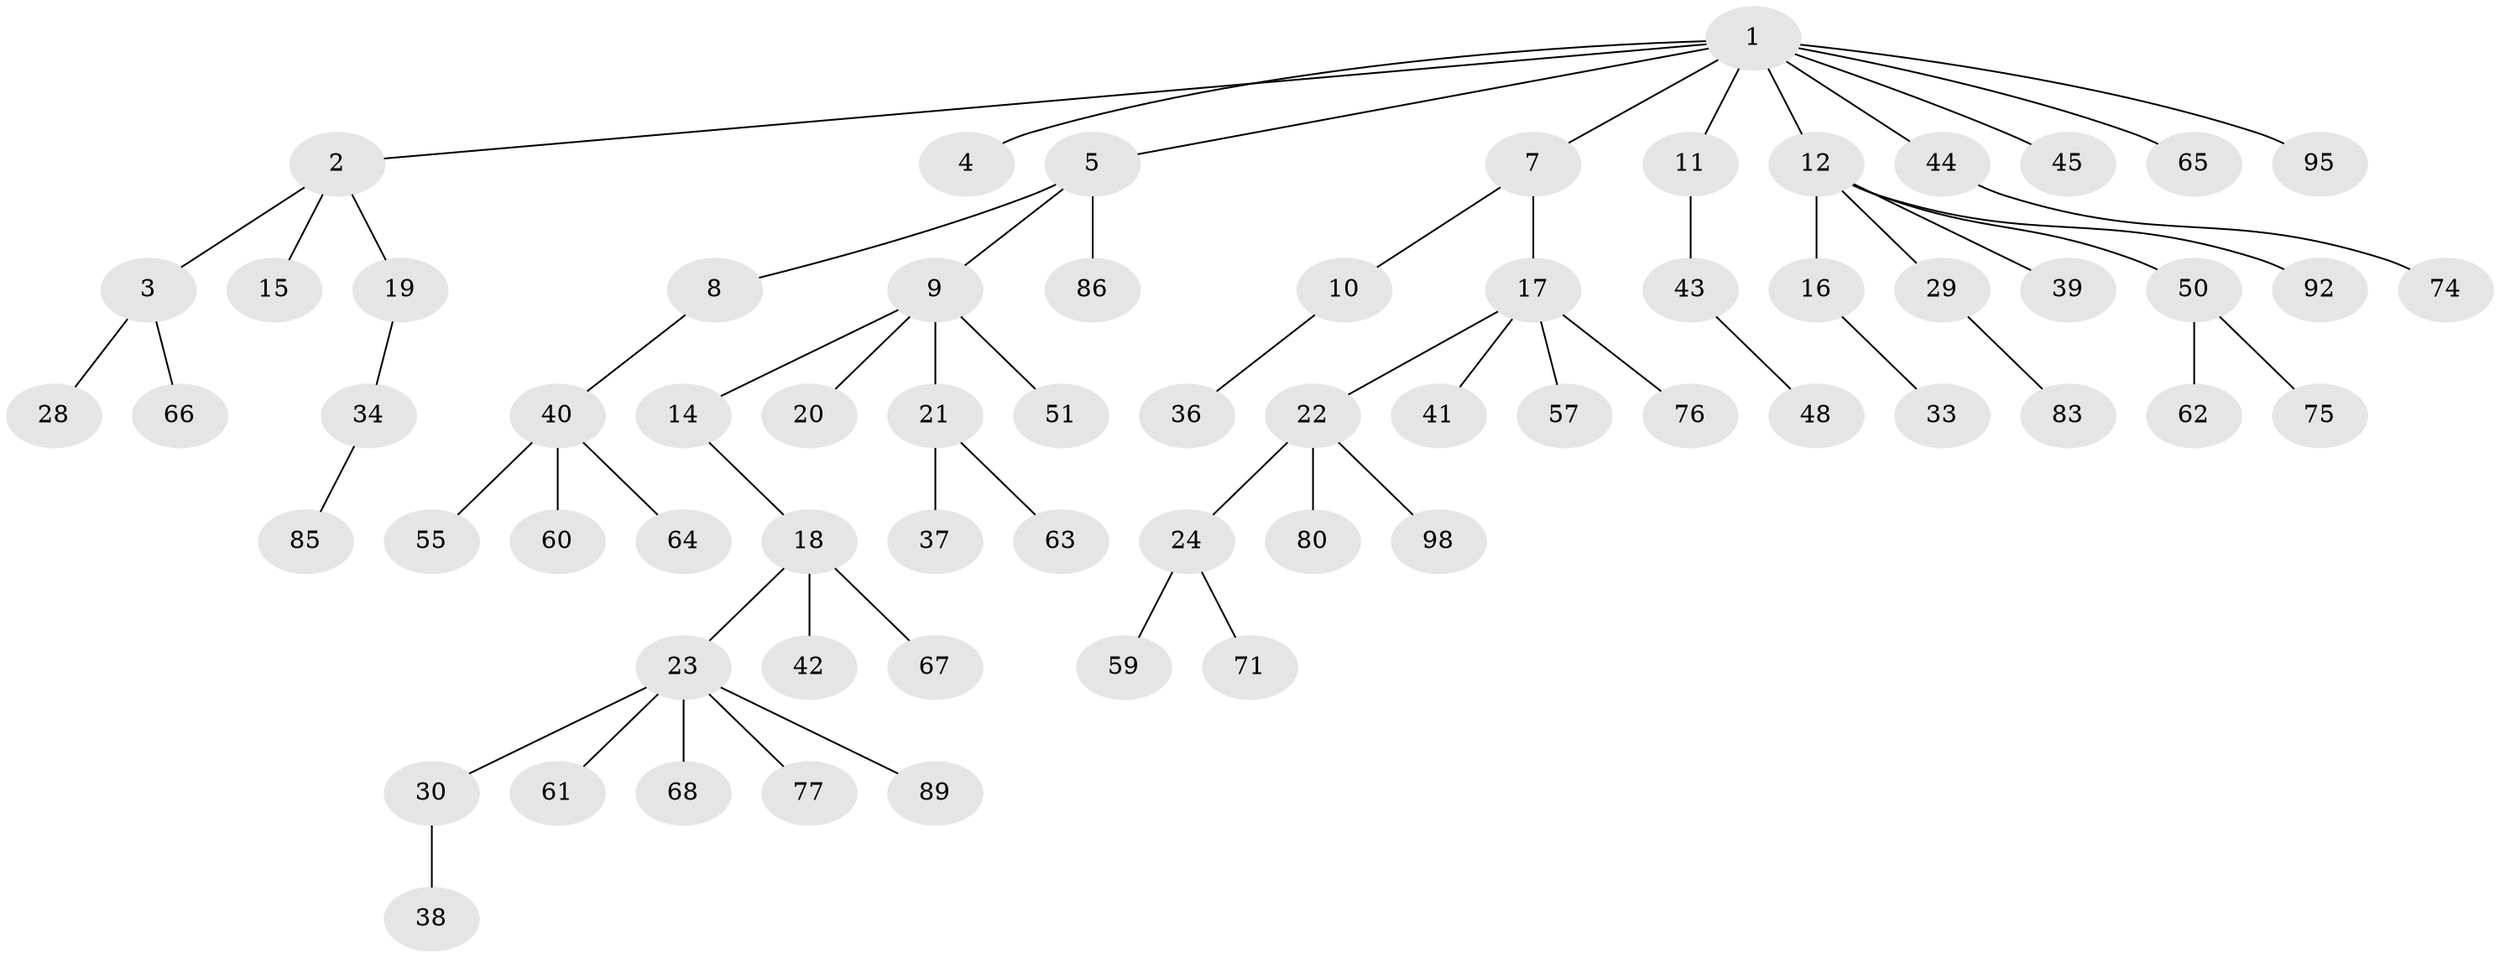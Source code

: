 // original degree distribution, {6: 0.02, 5: 0.04, 4: 0.06, 2: 0.3, 3: 0.09, 7: 0.01, 1: 0.48}
// Generated by graph-tools (version 1.1) at 2025/38/02/21/25 10:38:55]
// undirected, 65 vertices, 64 edges
graph export_dot {
graph [start="1"]
  node [color=gray90,style=filled];
  1 [super="+6"];
  2 [super="+31"];
  3 [super="+88"];
  4 [super="+46"];
  5 [super="+93"];
  7;
  8;
  9 [super="+13"];
  10 [super="+32"];
  11 [super="+49"];
  12 [super="+99"];
  14;
  15 [super="+81"];
  16 [super="+47"];
  17 [super="+35"];
  18 [super="+25"];
  19 [super="+97"];
  20;
  21 [super="+27"];
  22 [super="+73"];
  23 [super="+26"];
  24 [super="+69"];
  28 [super="+72"];
  29;
  30 [super="+94"];
  33 [super="+91"];
  34 [super="+52"];
  36 [super="+90"];
  37 [super="+54"];
  38 [super="+56"];
  39;
  40 [super="+53"];
  41;
  42;
  43;
  44;
  45;
  48 [super="+78"];
  50 [super="+58"];
  51;
  55;
  57;
  59;
  60;
  61;
  62 [super="+82"];
  63;
  64 [super="+100"];
  65 [super="+84"];
  66;
  67 [super="+70"];
  68 [super="+79"];
  71;
  74 [super="+96"];
  75;
  76;
  77;
  80;
  83 [super="+87"];
  85;
  86;
  89;
  92;
  95;
  98;
  1 -- 2;
  1 -- 4;
  1 -- 5;
  1 -- 11;
  1 -- 12;
  1 -- 65;
  1 -- 7;
  1 -- 44;
  1 -- 45;
  1 -- 95;
  2 -- 3;
  2 -- 15;
  2 -- 19;
  3 -- 28;
  3 -- 66;
  5 -- 8;
  5 -- 9;
  5 -- 86;
  7 -- 10;
  7 -- 17;
  8 -- 40;
  9 -- 20;
  9 -- 21;
  9 -- 51;
  9 -- 14;
  10 -- 36;
  11 -- 43;
  12 -- 16;
  12 -- 29;
  12 -- 39;
  12 -- 50;
  12 -- 92;
  14 -- 18;
  16 -- 33;
  17 -- 22;
  17 -- 41;
  17 -- 57;
  17 -- 76;
  18 -- 23;
  18 -- 42;
  18 -- 67;
  19 -- 34;
  21 -- 37;
  21 -- 63;
  22 -- 24;
  22 -- 80;
  22 -- 98;
  23 -- 61;
  23 -- 68;
  23 -- 77;
  23 -- 89;
  23 -- 30;
  24 -- 59;
  24 -- 71;
  29 -- 83;
  30 -- 38;
  34 -- 85;
  40 -- 60;
  40 -- 64;
  40 -- 55;
  43 -- 48;
  44 -- 74;
  50 -- 75;
  50 -- 62;
}
